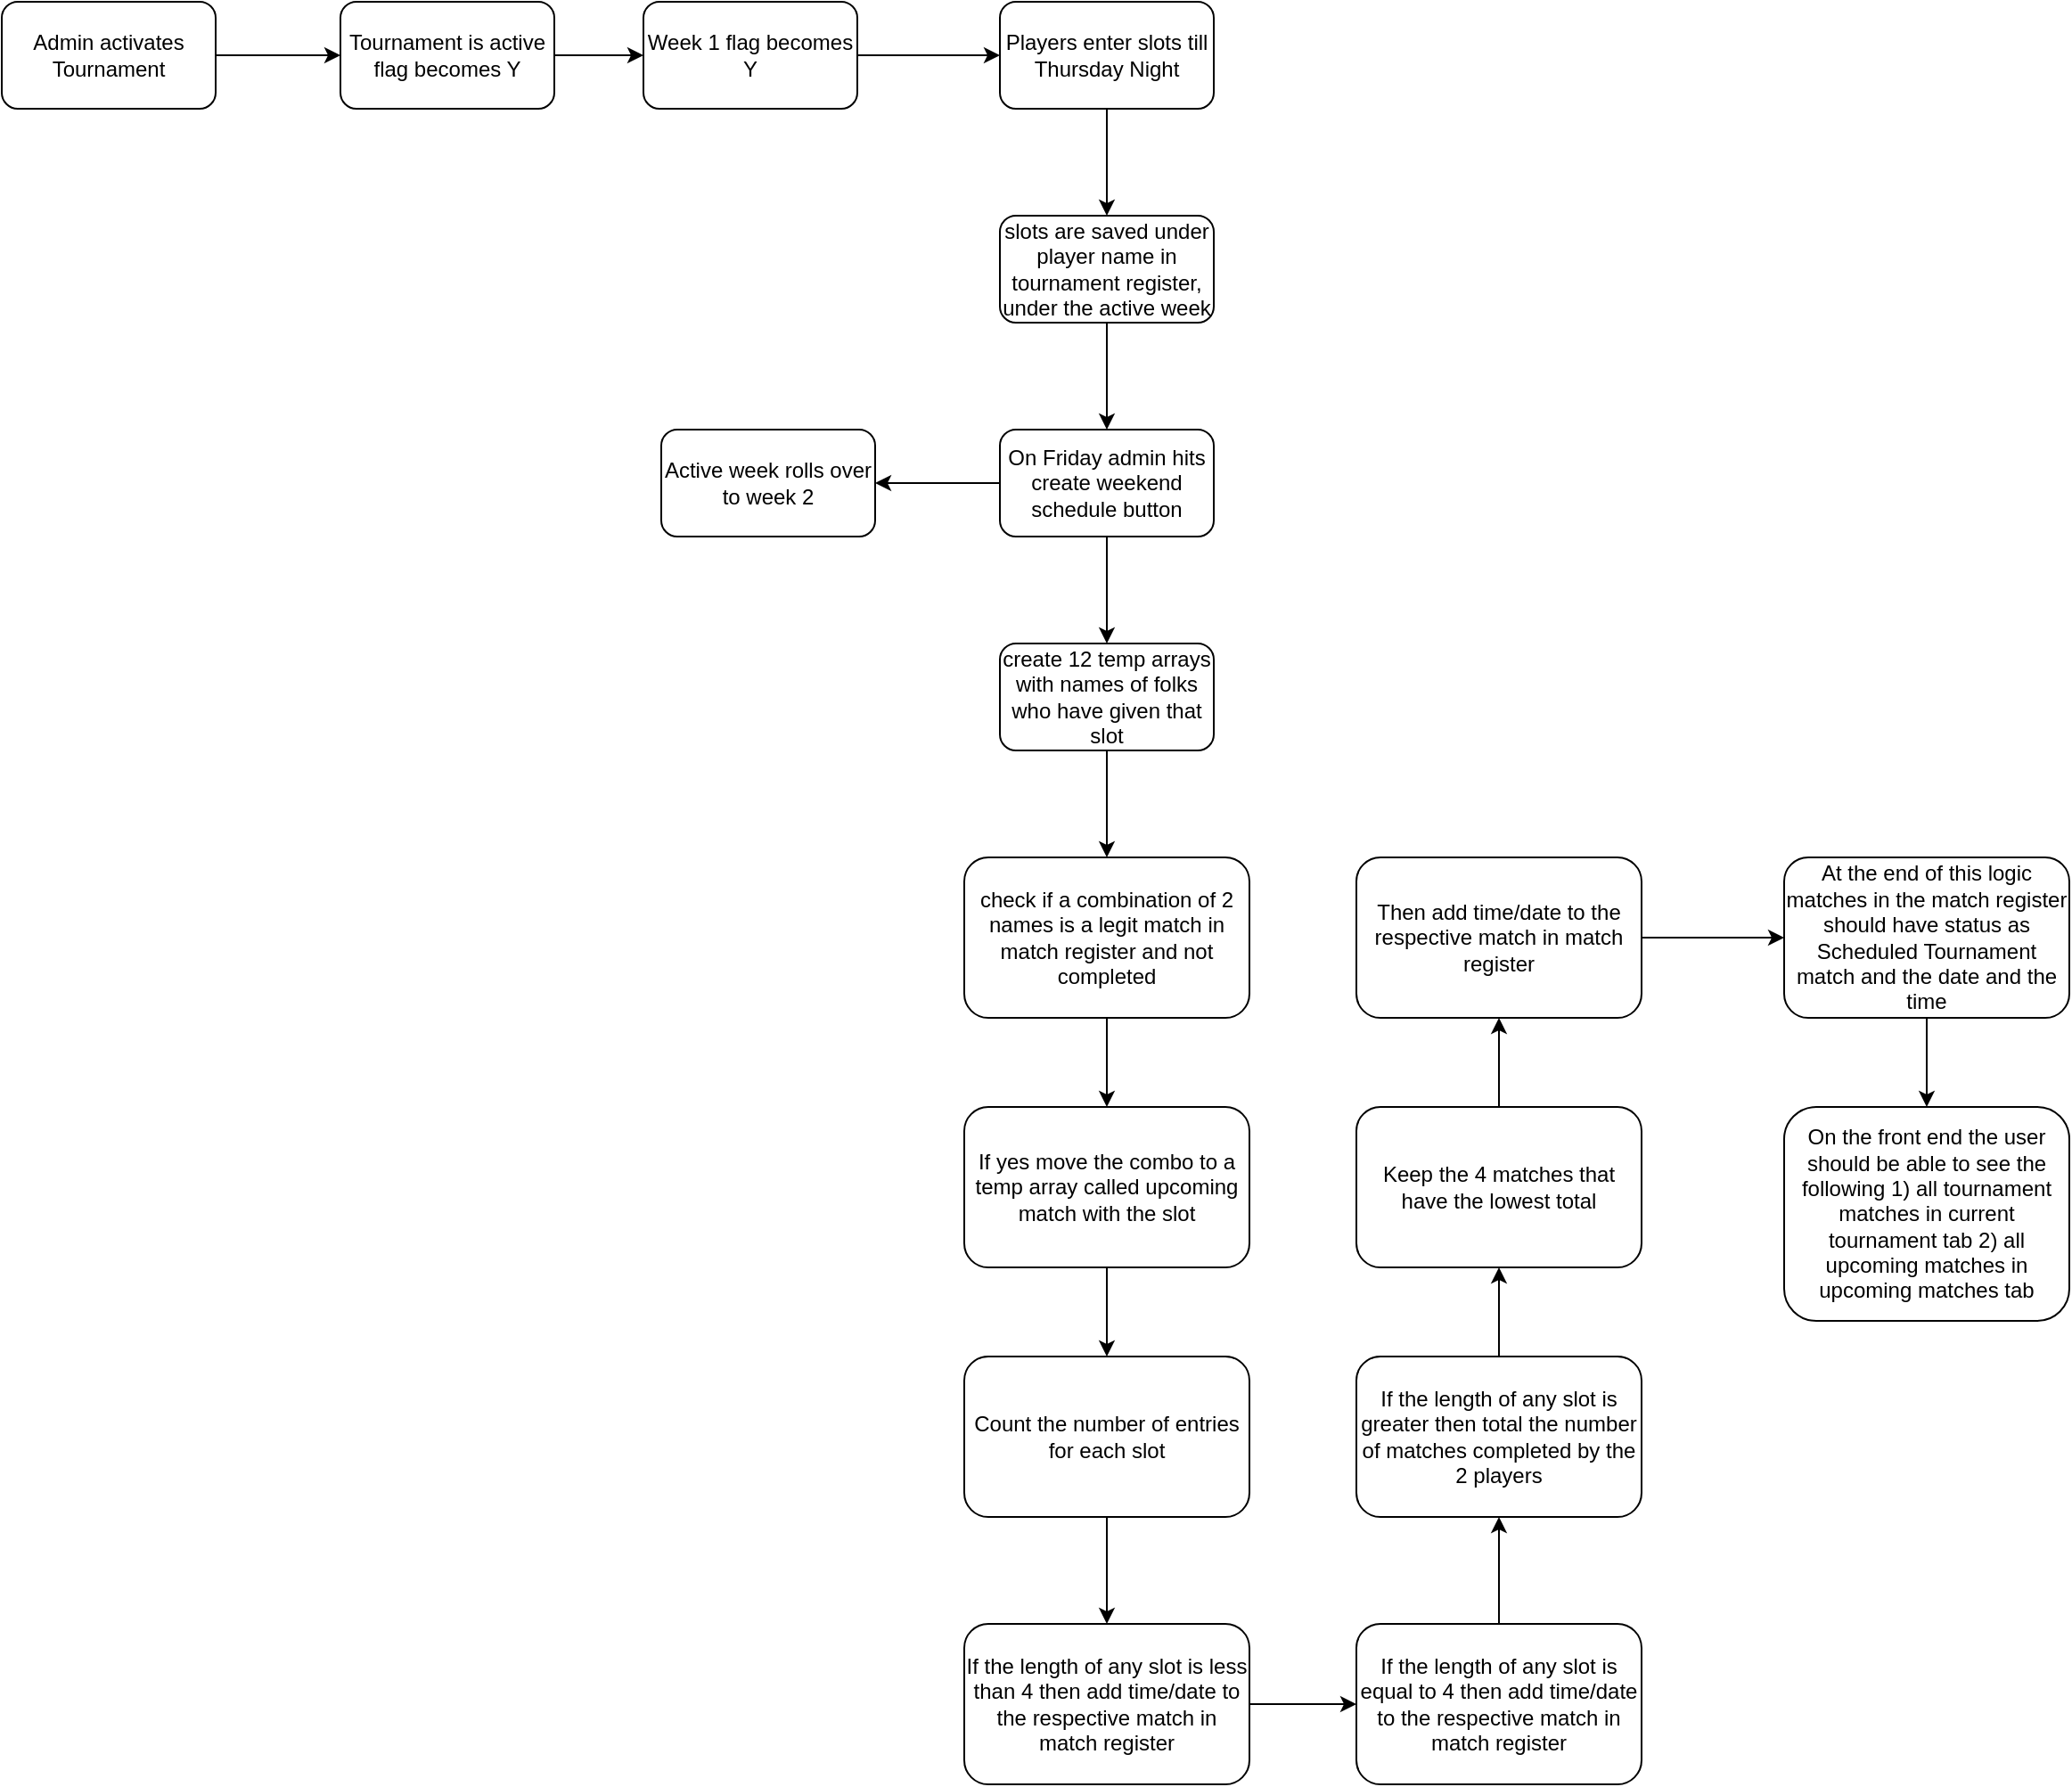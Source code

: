 <mxfile version="14.9.6" type="github">
  <diagram id="_CFVlyO3n7O7LPW5y-Zj" name="Page-1">
    <mxGraphModel dx="946" dy="646" grid="1" gridSize="10" guides="1" tooltips="1" connect="1" arrows="1" fold="1" page="1" pageScale="1" pageWidth="3300" pageHeight="4681" math="0" shadow="0">
      <root>
        <mxCell id="0" />
        <mxCell id="1" parent="0" />
        <mxCell id="yPHF9uIYkZc6U09vIBZx-6" style="edgeStyle=orthogonalEdgeStyle;rounded=0;orthogonalLoop=1;jettySize=auto;html=1;entryX=0;entryY=0.5;entryDx=0;entryDy=0;" edge="1" parent="1" source="yPHF9uIYkZc6U09vIBZx-1" target="yPHF9uIYkZc6U09vIBZx-2">
          <mxGeometry relative="1" as="geometry" />
        </mxCell>
        <mxCell id="yPHF9uIYkZc6U09vIBZx-1" value="Admin activates Tournament" style="rounded=1;whiteSpace=wrap;html=1;" vertex="1" parent="1">
          <mxGeometry x="40" y="40" width="120" height="60" as="geometry" />
        </mxCell>
        <mxCell id="yPHF9uIYkZc6U09vIBZx-7" style="edgeStyle=orthogonalEdgeStyle;rounded=0;orthogonalLoop=1;jettySize=auto;html=1;entryX=0;entryY=0.5;entryDx=0;entryDy=0;" edge="1" parent="1" source="yPHF9uIYkZc6U09vIBZx-2" target="yPHF9uIYkZc6U09vIBZx-4">
          <mxGeometry relative="1" as="geometry" />
        </mxCell>
        <mxCell id="yPHF9uIYkZc6U09vIBZx-2" value="Tournament is active flag becomes Y" style="rounded=1;whiteSpace=wrap;html=1;" vertex="1" parent="1">
          <mxGeometry x="230" y="40" width="120" height="60" as="geometry" />
        </mxCell>
        <mxCell id="yPHF9uIYkZc6U09vIBZx-9" style="edgeStyle=orthogonalEdgeStyle;rounded=0;orthogonalLoop=1;jettySize=auto;html=1;" edge="1" parent="1" source="yPHF9uIYkZc6U09vIBZx-4" target="yPHF9uIYkZc6U09vIBZx-8">
          <mxGeometry relative="1" as="geometry" />
        </mxCell>
        <mxCell id="yPHF9uIYkZc6U09vIBZx-4" value="Week 1 flag becomes Y" style="rounded=1;whiteSpace=wrap;html=1;" vertex="1" parent="1">
          <mxGeometry x="400" y="40" width="120" height="60" as="geometry" />
        </mxCell>
        <mxCell id="yPHF9uIYkZc6U09vIBZx-11" style="edgeStyle=orthogonalEdgeStyle;rounded=0;orthogonalLoop=1;jettySize=auto;html=1;entryX=0.5;entryY=0;entryDx=0;entryDy=0;" edge="1" parent="1" source="yPHF9uIYkZc6U09vIBZx-8" target="yPHF9uIYkZc6U09vIBZx-10">
          <mxGeometry relative="1" as="geometry" />
        </mxCell>
        <mxCell id="yPHF9uIYkZc6U09vIBZx-8" value="Players enter slots till Thursday Night" style="rounded=1;whiteSpace=wrap;html=1;" vertex="1" parent="1">
          <mxGeometry x="600" y="40" width="120" height="60" as="geometry" />
        </mxCell>
        <mxCell id="yPHF9uIYkZc6U09vIBZx-13" style="edgeStyle=orthogonalEdgeStyle;rounded=0;orthogonalLoop=1;jettySize=auto;html=1;entryX=0.5;entryY=0;entryDx=0;entryDy=0;" edge="1" parent="1" source="yPHF9uIYkZc6U09vIBZx-10" target="yPHF9uIYkZc6U09vIBZx-12">
          <mxGeometry relative="1" as="geometry" />
        </mxCell>
        <mxCell id="yPHF9uIYkZc6U09vIBZx-10" value="slots are saved under player name in tournament register, under the active week" style="rounded=1;whiteSpace=wrap;html=1;" vertex="1" parent="1">
          <mxGeometry x="600" y="160" width="120" height="60" as="geometry" />
        </mxCell>
        <mxCell id="yPHF9uIYkZc6U09vIBZx-15" style="edgeStyle=orthogonalEdgeStyle;rounded=0;orthogonalLoop=1;jettySize=auto;html=1;" edge="1" parent="1" source="yPHF9uIYkZc6U09vIBZx-12" target="yPHF9uIYkZc6U09vIBZx-14">
          <mxGeometry relative="1" as="geometry" />
        </mxCell>
        <mxCell id="yPHF9uIYkZc6U09vIBZx-35" style="edgeStyle=orthogonalEdgeStyle;rounded=0;orthogonalLoop=1;jettySize=auto;html=1;" edge="1" parent="1" source="yPHF9uIYkZc6U09vIBZx-12" target="yPHF9uIYkZc6U09vIBZx-34">
          <mxGeometry relative="1" as="geometry" />
        </mxCell>
        <mxCell id="yPHF9uIYkZc6U09vIBZx-12" value="On Friday admin hits create weekend schedule button" style="rounded=1;whiteSpace=wrap;html=1;" vertex="1" parent="1">
          <mxGeometry x="600" y="280" width="120" height="60" as="geometry" />
        </mxCell>
        <mxCell id="yPHF9uIYkZc6U09vIBZx-17" style="edgeStyle=orthogonalEdgeStyle;rounded=0;orthogonalLoop=1;jettySize=auto;html=1;" edge="1" parent="1" source="yPHF9uIYkZc6U09vIBZx-14" target="yPHF9uIYkZc6U09vIBZx-16">
          <mxGeometry relative="1" as="geometry" />
        </mxCell>
        <mxCell id="yPHF9uIYkZc6U09vIBZx-14" value="create 12 temp arrays with names of folks who have given that slot" style="rounded=1;whiteSpace=wrap;html=1;" vertex="1" parent="1">
          <mxGeometry x="600" y="400" width="120" height="60" as="geometry" />
        </mxCell>
        <mxCell id="yPHF9uIYkZc6U09vIBZx-19" style="edgeStyle=orthogonalEdgeStyle;rounded=0;orthogonalLoop=1;jettySize=auto;html=1;entryX=0.5;entryY=0;entryDx=0;entryDy=0;" edge="1" parent="1" source="yPHF9uIYkZc6U09vIBZx-16" target="yPHF9uIYkZc6U09vIBZx-18">
          <mxGeometry relative="1" as="geometry" />
        </mxCell>
        <mxCell id="yPHF9uIYkZc6U09vIBZx-16" value="check if a combination of 2 names is a legit match in match register and not completed" style="rounded=1;whiteSpace=wrap;html=1;" vertex="1" parent="1">
          <mxGeometry x="580" y="520" width="160" height="90" as="geometry" />
        </mxCell>
        <mxCell id="yPHF9uIYkZc6U09vIBZx-21" style="edgeStyle=orthogonalEdgeStyle;rounded=0;orthogonalLoop=1;jettySize=auto;html=1;entryX=0.5;entryY=0;entryDx=0;entryDy=0;" edge="1" parent="1" source="yPHF9uIYkZc6U09vIBZx-18" target="yPHF9uIYkZc6U09vIBZx-20">
          <mxGeometry relative="1" as="geometry" />
        </mxCell>
        <mxCell id="yPHF9uIYkZc6U09vIBZx-18" value="If yes move the combo to a temp array called upcoming match with the slot" style="rounded=1;whiteSpace=wrap;html=1;" vertex="1" parent="1">
          <mxGeometry x="580" y="660" width="160" height="90" as="geometry" />
        </mxCell>
        <mxCell id="yPHF9uIYkZc6U09vIBZx-23" style="edgeStyle=orthogonalEdgeStyle;rounded=0;orthogonalLoop=1;jettySize=auto;html=1;" edge="1" parent="1" source="yPHF9uIYkZc6U09vIBZx-20" target="yPHF9uIYkZc6U09vIBZx-22">
          <mxGeometry relative="1" as="geometry" />
        </mxCell>
        <mxCell id="yPHF9uIYkZc6U09vIBZx-20" value="Count the number of entries for each slot" style="rounded=1;whiteSpace=wrap;html=1;" vertex="1" parent="1">
          <mxGeometry x="580" y="800" width="160" height="90" as="geometry" />
        </mxCell>
        <mxCell id="yPHF9uIYkZc6U09vIBZx-25" style="edgeStyle=orthogonalEdgeStyle;rounded=0;orthogonalLoop=1;jettySize=auto;html=1;entryX=0;entryY=0.5;entryDx=0;entryDy=0;" edge="1" parent="1" source="yPHF9uIYkZc6U09vIBZx-22" target="yPHF9uIYkZc6U09vIBZx-24">
          <mxGeometry relative="1" as="geometry" />
        </mxCell>
        <mxCell id="yPHF9uIYkZc6U09vIBZx-22" value="If the length of any slot is less than 4 then add time/date to the respective match in match register" style="rounded=1;whiteSpace=wrap;html=1;" vertex="1" parent="1">
          <mxGeometry x="580" y="950" width="160" height="90" as="geometry" />
        </mxCell>
        <mxCell id="yPHF9uIYkZc6U09vIBZx-28" style="edgeStyle=orthogonalEdgeStyle;rounded=0;orthogonalLoop=1;jettySize=auto;html=1;entryX=0.5;entryY=1;entryDx=0;entryDy=0;" edge="1" parent="1" source="yPHF9uIYkZc6U09vIBZx-24" target="yPHF9uIYkZc6U09vIBZx-26">
          <mxGeometry relative="1" as="geometry" />
        </mxCell>
        <mxCell id="yPHF9uIYkZc6U09vIBZx-24" value="If the length of any slot is equal to 4 then add time/date to the respective match in match register" style="rounded=1;whiteSpace=wrap;html=1;" vertex="1" parent="1">
          <mxGeometry x="800" y="950" width="160" height="90" as="geometry" />
        </mxCell>
        <mxCell id="yPHF9uIYkZc6U09vIBZx-29" style="edgeStyle=orthogonalEdgeStyle;rounded=0;orthogonalLoop=1;jettySize=auto;html=1;" edge="1" parent="1" source="yPHF9uIYkZc6U09vIBZx-26" target="yPHF9uIYkZc6U09vIBZx-27">
          <mxGeometry relative="1" as="geometry" />
        </mxCell>
        <mxCell id="yPHF9uIYkZc6U09vIBZx-26" value="If the length of any slot is greater then total the number of matches completed by the 2 players" style="rounded=1;whiteSpace=wrap;html=1;" vertex="1" parent="1">
          <mxGeometry x="800" y="800" width="160" height="90" as="geometry" />
        </mxCell>
        <mxCell id="yPHF9uIYkZc6U09vIBZx-31" style="edgeStyle=orthogonalEdgeStyle;rounded=0;orthogonalLoop=1;jettySize=auto;html=1;entryX=0.5;entryY=1;entryDx=0;entryDy=0;" edge="1" parent="1" source="yPHF9uIYkZc6U09vIBZx-27" target="yPHF9uIYkZc6U09vIBZx-30">
          <mxGeometry relative="1" as="geometry" />
        </mxCell>
        <mxCell id="yPHF9uIYkZc6U09vIBZx-27" value="Keep the 4 matches that have the lowest total" style="rounded=1;whiteSpace=wrap;html=1;" vertex="1" parent="1">
          <mxGeometry x="800" y="660" width="160" height="90" as="geometry" />
        </mxCell>
        <mxCell id="yPHF9uIYkZc6U09vIBZx-33" style="edgeStyle=orthogonalEdgeStyle;rounded=0;orthogonalLoop=1;jettySize=auto;html=1;entryX=0;entryY=0.5;entryDx=0;entryDy=0;" edge="1" parent="1" source="yPHF9uIYkZc6U09vIBZx-30" target="yPHF9uIYkZc6U09vIBZx-32">
          <mxGeometry relative="1" as="geometry" />
        </mxCell>
        <mxCell id="yPHF9uIYkZc6U09vIBZx-30" value="Then add time/date to the respective match in match register" style="rounded=1;whiteSpace=wrap;html=1;" vertex="1" parent="1">
          <mxGeometry x="800" y="520" width="160" height="90" as="geometry" />
        </mxCell>
        <mxCell id="yPHF9uIYkZc6U09vIBZx-37" style="edgeStyle=orthogonalEdgeStyle;rounded=0;orthogonalLoop=1;jettySize=auto;html=1;" edge="1" parent="1" source="yPHF9uIYkZc6U09vIBZx-32" target="yPHF9uIYkZc6U09vIBZx-36">
          <mxGeometry relative="1" as="geometry" />
        </mxCell>
        <mxCell id="yPHF9uIYkZc6U09vIBZx-32" value="At the end of this logic matches in the match register should have status as Scheduled Tournament match and the date and the time" style="rounded=1;whiteSpace=wrap;html=1;" vertex="1" parent="1">
          <mxGeometry x="1040" y="520" width="160" height="90" as="geometry" />
        </mxCell>
        <mxCell id="yPHF9uIYkZc6U09vIBZx-34" value="Active week rolls over to week 2" style="rounded=1;whiteSpace=wrap;html=1;" vertex="1" parent="1">
          <mxGeometry x="410" y="280" width="120" height="60" as="geometry" />
        </mxCell>
        <mxCell id="yPHF9uIYkZc6U09vIBZx-36" value="On the front end the user should be able to see the following 1) all tournament matches in current tournament tab 2) all upcoming matches in upcoming matches tab" style="rounded=1;whiteSpace=wrap;html=1;" vertex="1" parent="1">
          <mxGeometry x="1040" y="660" width="160" height="120" as="geometry" />
        </mxCell>
      </root>
    </mxGraphModel>
  </diagram>
</mxfile>
